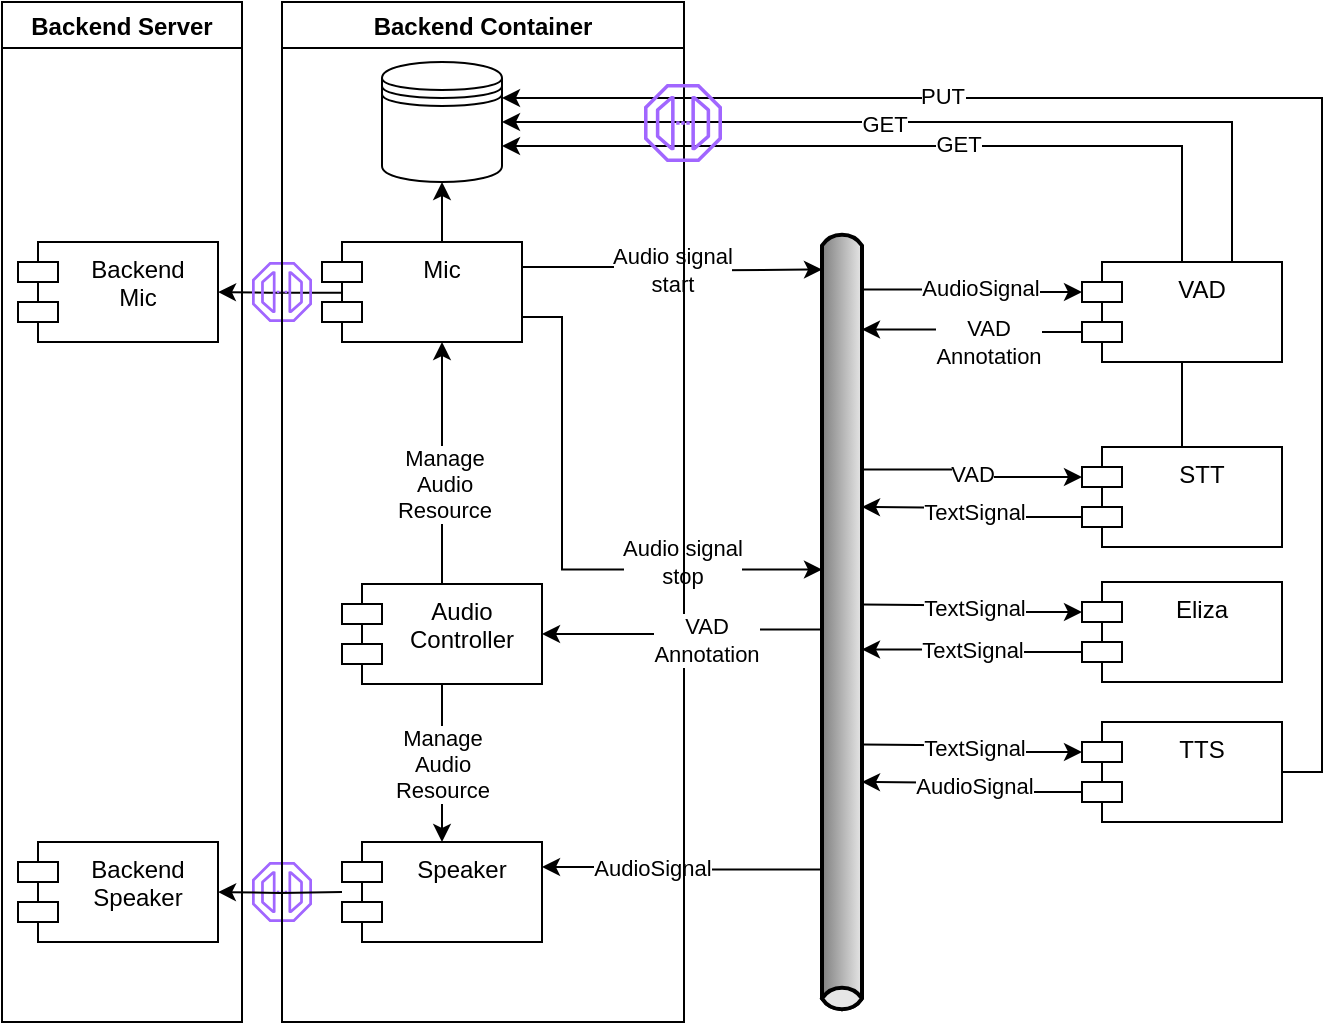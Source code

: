 <mxfile version="15.7.3" type="device"><diagram id="Zr7V08PuUnPLeEfGgtiN" name="Page-1"><mxGraphModel dx="1172" dy="686" grid="1" gridSize="10" guides="1" tooltips="1" connect="1" arrows="1" fold="1" page="1" pageScale="1" pageWidth="1169" pageHeight="827" math="0" shadow="0"><root><mxCell id="0"/><mxCell id="1" parent="0"/><mxCell id="j-qPLIsldFIht5pisLqD-39" value="" style="sketch=0;outlineConnect=0;fontColor=#232F3E;gradientColor=none;fillColor=#A166FF;strokeColor=none;dashed=0;verticalLabelPosition=bottom;verticalAlign=top;align=center;html=1;fontSize=12;fontStyle=0;aspect=fixed;pointerEvents=1;shape=mxgraph.aws4.endpoint;" parent="1" vertex="1"><mxGeometry x="145" y="440" width="30" height="30" as="geometry"/></mxCell><mxCell id="j-qPLIsldFIht5pisLqD-59" style="edgeStyle=orthogonalEdgeStyle;rounded=0;orthogonalLoop=1;jettySize=auto;html=1;exitX=0.105;exitY=0.507;exitDx=0;exitDy=0;entryX=1;entryY=0.5;entryDx=0;entryDy=0;exitPerimeter=0;" parent="1" source="j-qPLIsldFIht5pisLqD-2" target="j-qPLIsldFIht5pisLqD-1" edge="1"><mxGeometry relative="1" as="geometry"/></mxCell><mxCell id="j-qPLIsldFIht5pisLqD-31" value="Audio signal&lt;br&gt;start" style="edgeStyle=orthogonalEdgeStyle;rounded=0;orthogonalLoop=1;jettySize=auto;html=1;exitX=1;exitY=0.25;exitDx=0;exitDy=0;entryX=0;entryY=1;entryDx=80;entryDy=0;entryPerimeter=0;" parent="1" source="j-qPLIsldFIht5pisLqD-2" edge="1"><mxGeometry relative="1" as="geometry"><mxPoint x="430" y="143.75" as="targetPoint"/></mxGeometry></mxCell><mxCell id="j-qPLIsldFIht5pisLqD-34" style="edgeStyle=orthogonalEdgeStyle;rounded=0;orthogonalLoop=1;jettySize=auto;html=1;exitX=0.5;exitY=0;exitDx=0;exitDy=0;entryX=0.5;entryY=1;entryDx=0;entryDy=0;" parent="1" source="j-qPLIsldFIht5pisLqD-2" target="j-qPLIsldFIht5pisLqD-33" edge="1"><mxGeometry relative="1" as="geometry"/></mxCell><mxCell id="j-qPLIsldFIht5pisLqD-2" value="Mic&#10;" style="shape=module;align=left;spacingLeft=20;align=center;verticalAlign=top;" parent="1" vertex="1"><mxGeometry x="180" y="130" width="100" height="50" as="geometry"/></mxCell><mxCell id="j-qPLIsldFIht5pisLqD-10" value="" style="sketch=0;outlineConnect=0;fontColor=#232F3E;gradientColor=none;fillColor=#A166FF;strokeColor=none;dashed=0;verticalLabelPosition=bottom;verticalAlign=top;align=center;html=1;fontSize=12;fontStyle=0;aspect=fixed;pointerEvents=1;shape=mxgraph.aws4.endpoint;" parent="1" vertex="1"><mxGeometry x="145" y="140" width="30" height="30" as="geometry"/></mxCell><mxCell id="j-qPLIsldFIht5pisLqD-21" style="edgeStyle=orthogonalEdgeStyle;rounded=0;orthogonalLoop=1;jettySize=auto;html=1;entryX=0;entryY=0;entryDx=0;entryDy=15;entryPerimeter=0;exitX=0;exitY=0;exitDx=30;exitDy=0;exitPerimeter=0;" parent="1" source="j-qPLIsldFIht5pisLqD-11" target="j-qPLIsldFIht5pisLqD-17" edge="1"><mxGeometry relative="1" as="geometry"><mxPoint x="450" y="155" as="sourcePoint"/></mxGeometry></mxCell><mxCell id="j-qPLIsldFIht5pisLqD-22" value="AudioSignal" style="edgeLabel;html=1;align=center;verticalAlign=middle;resizable=0;points=[];" parent="j-qPLIsldFIht5pisLqD-21" vertex="1" connectable="0"><mxGeometry x="-0.154" y="1" relative="1" as="geometry"><mxPoint x="12" as="offset"/></mxGeometry></mxCell><mxCell id="j-qPLIsldFIht5pisLqD-25" value="VAD" style="edgeStyle=orthogonalEdgeStyle;rounded=0;orthogonalLoop=1;jettySize=auto;html=1;exitX=0;exitY=0;exitDx=120;exitDy=0;exitPerimeter=0;entryX=0;entryY=0;entryDx=0;entryDy=15;entryPerimeter=0;" parent="1" source="j-qPLIsldFIht5pisLqD-11" target="j-qPLIsldFIht5pisLqD-18" edge="1"><mxGeometry relative="1" as="geometry"><mxPoint x="450" y="242.5" as="sourcePoint"/></mxGeometry></mxCell><mxCell id="j-qPLIsldFIht5pisLqD-52" style="edgeStyle=orthogonalEdgeStyle;rounded=0;orthogonalLoop=1;jettySize=auto;html=1;exitX=0;exitY=1;exitDx=320;exitDy=0;exitPerimeter=0;entryX=1;entryY=0.25;entryDx=0;entryDy=0;" parent="1" source="j-qPLIsldFIht5pisLqD-11" target="j-qPLIsldFIht5pisLqD-37" edge="1"><mxGeometry relative="1" as="geometry"/></mxCell><mxCell id="j-qPLIsldFIht5pisLqD-53" value="AudioSignal" style="edgeLabel;html=1;align=center;verticalAlign=middle;resizable=0;points=[];" parent="j-qPLIsldFIht5pisLqD-52" vertex="1" connectable="0"><mxGeometry x="0.227" relative="1" as="geometry"><mxPoint as="offset"/></mxGeometry></mxCell><mxCell id="j-qPLIsldFIht5pisLqD-11" value="" style="strokeWidth=2;strokeColor=#000000;dashed=0;align=center;html=1;fontSize=8;shape=mxgraph.eip.messageChannel;rotation=90;" parent="1" vertex="1"><mxGeometry x="243.75" y="310" width="392.5" height="20" as="geometry"/></mxCell><mxCell id="j-qPLIsldFIht5pisLqD-23" style="edgeStyle=orthogonalEdgeStyle;rounded=0;orthogonalLoop=1;jettySize=auto;html=1;exitX=0;exitY=0;exitDx=0;exitDy=35;exitPerimeter=0;entryX=0;entryY=0;entryDx=50;entryDy=0;entryPerimeter=0;" parent="1" source="j-qPLIsldFIht5pisLqD-17" target="j-qPLIsldFIht5pisLqD-11" edge="1"><mxGeometry relative="1" as="geometry"><mxPoint x="450" y="180" as="targetPoint"/></mxGeometry></mxCell><mxCell id="j-qPLIsldFIht5pisLqD-24" value="VAD&lt;br&gt;Annotation" style="edgeLabel;html=1;align=center;verticalAlign=middle;resizable=0;points=[];" parent="j-qPLIsldFIht5pisLqD-23" vertex="1" connectable="0"><mxGeometry x="-0.311" relative="1" as="geometry"><mxPoint x="-9" y="5" as="offset"/></mxGeometry></mxCell><mxCell id="j-qPLIsldFIht5pisLqD-35" style="edgeStyle=orthogonalEdgeStyle;rounded=0;orthogonalLoop=1;jettySize=auto;html=1;exitX=0.75;exitY=0;exitDx=0;exitDy=0;entryX=1;entryY=0.5;entryDx=0;entryDy=0;" parent="1" source="j-qPLIsldFIht5pisLqD-17" target="j-qPLIsldFIht5pisLqD-33" edge="1"><mxGeometry relative="1" as="geometry"/></mxCell><mxCell id="j-qPLIsldFIht5pisLqD-69" value="GET" style="edgeLabel;html=1;align=center;verticalAlign=middle;resizable=0;points=[];" parent="j-qPLIsldFIht5pisLqD-35" vertex="1" connectable="0"><mxGeometry x="0.124" y="1" relative="1" as="geometry"><mxPoint as="offset"/></mxGeometry></mxCell><mxCell id="j-qPLIsldFIht5pisLqD-26" value="TextSignal" style="edgeStyle=orthogonalEdgeStyle;rounded=0;orthogonalLoop=1;jettySize=auto;html=1;exitX=0;exitY=0;exitDx=0;exitDy=35;exitPerimeter=0;entryX=0;entryY=0;entryDx=110;entryDy=0;entryPerimeter=0;" parent="1" source="j-qPLIsldFIht5pisLqD-18" edge="1"><mxGeometry relative="1" as="geometry"><mxPoint x="450" y="262.5" as="targetPoint"/></mxGeometry></mxCell><mxCell id="j-qPLIsldFIht5pisLqD-36" style="edgeStyle=orthogonalEdgeStyle;rounded=0;orthogonalLoop=1;jettySize=auto;html=1;exitX=0.5;exitY=0;exitDx=0;exitDy=0;entryX=1;entryY=0.7;entryDx=0;entryDy=0;" parent="1" source="j-qPLIsldFIht5pisLqD-18" target="j-qPLIsldFIht5pisLqD-33" edge="1"><mxGeometry relative="1" as="geometry"/></mxCell><mxCell id="j-qPLIsldFIht5pisLqD-70" value="GET" style="edgeLabel;html=1;align=center;verticalAlign=middle;resizable=0;points=[];" parent="j-qPLIsldFIht5pisLqD-36" vertex="1" connectable="0"><mxGeometry x="0.07" y="-1" relative="1" as="geometry"><mxPoint as="offset"/></mxGeometry></mxCell><mxCell id="j-qPLIsldFIht5pisLqD-18" value="STT&#10;" style="shape=module;align=left;spacingLeft=20;align=center;verticalAlign=top;" parent="1" vertex="1"><mxGeometry x="560" y="232.5" width="100" height="50" as="geometry"/></mxCell><mxCell id="j-qPLIsldFIht5pisLqD-32" value="Audio signal&lt;br&gt;stop" style="edgeStyle=orthogonalEdgeStyle;rounded=0;orthogonalLoop=1;jettySize=auto;html=1;exitX=1;exitY=0.75;exitDx=0;exitDy=0;entryX=0;entryY=1;entryDx=170;entryDy=0;entryPerimeter=0;" parent="1" source="j-qPLIsldFIht5pisLqD-2" target="j-qPLIsldFIht5pisLqD-11" edge="1"><mxGeometry x="0.493" y="4" relative="1" as="geometry"><mxPoint x="430" y="168" as="targetPoint"/><mxPoint x="350" y="152.5" as="sourcePoint"/><Array as="points"><mxPoint x="300" y="168"/><mxPoint x="300" y="294"/></Array><mxPoint as="offset"/></mxGeometry></mxCell><mxCell id="j-qPLIsldFIht5pisLqD-17" value="VAD&#10;" style="shape=module;align=left;spacingLeft=20;align=center;verticalAlign=top;" parent="1" vertex="1"><mxGeometry x="560" y="140" width="100" height="50" as="geometry"/></mxCell><mxCell id="j-qPLIsldFIht5pisLqD-60" style="edgeStyle=orthogonalEdgeStyle;rounded=0;orthogonalLoop=1;jettySize=auto;html=1;" parent="1" target="j-qPLIsldFIht5pisLqD-40" edge="1"><mxGeometry relative="1" as="geometry"><mxPoint x="190" y="455" as="sourcePoint"/><mxPoint x="190" y="455" as="targetPoint"/></mxGeometry></mxCell><mxCell id="j-qPLIsldFIht5pisLqD-40" value="Backend&#10;Speaker" style="shape=module;align=left;spacingLeft=20;align=center;verticalAlign=top;" parent="1" vertex="1"><mxGeometry x="28" y="430" width="100" height="50" as="geometry"/></mxCell><mxCell id="j-qPLIsldFIht5pisLqD-41" value="TextSignal" style="edgeStyle=orthogonalEdgeStyle;rounded=0;orthogonalLoop=1;jettySize=auto;html=1;exitX=0;exitY=0;exitDx=120;exitDy=0;exitPerimeter=0;entryX=0;entryY=0;entryDx=0;entryDy=15;entryPerimeter=0;" parent="1" target="j-qPLIsldFIht5pisLqD-43" edge="1"><mxGeometry relative="1" as="geometry"><mxPoint x="450" y="311.25" as="sourcePoint"/></mxGeometry></mxCell><mxCell id="j-qPLIsldFIht5pisLqD-42" value="TextSignal" style="edgeStyle=orthogonalEdgeStyle;rounded=0;orthogonalLoop=1;jettySize=auto;html=1;exitX=0;exitY=0;exitDx=0;exitDy=35;exitPerimeter=0;entryX=0;entryY=0;entryDx=210;entryDy=0;entryPerimeter=0;" parent="1" source="j-qPLIsldFIht5pisLqD-43" target="j-qPLIsldFIht5pisLqD-11" edge="1"><mxGeometry relative="1" as="geometry"><mxPoint x="450" y="330" as="targetPoint"/></mxGeometry></mxCell><mxCell id="j-qPLIsldFIht5pisLqD-43" value="Eliza" style="shape=module;align=left;spacingLeft=20;align=center;verticalAlign=top;" parent="1" vertex="1"><mxGeometry x="560" y="300" width="100" height="50" as="geometry"/></mxCell><mxCell id="j-qPLIsldFIht5pisLqD-48" value="TextSignal" style="edgeStyle=orthogonalEdgeStyle;rounded=0;orthogonalLoop=1;jettySize=auto;html=1;exitX=0;exitY=0;exitDx=120;exitDy=0;exitPerimeter=0;entryX=0;entryY=0;entryDx=0;entryDy=15;entryPerimeter=0;" parent="1" target="j-qPLIsldFIht5pisLqD-50" edge="1"><mxGeometry relative="1" as="geometry"><mxPoint x="450" y="381.25" as="sourcePoint"/></mxGeometry></mxCell><mxCell id="j-qPLIsldFIht5pisLqD-49" value="AudioSignal" style="edgeStyle=orthogonalEdgeStyle;rounded=0;orthogonalLoop=1;jettySize=auto;html=1;exitX=0;exitY=0;exitDx=0;exitDy=35;exitPerimeter=0;entryX=0;entryY=0;entryDx=110;entryDy=0;entryPerimeter=0;" parent="1" source="j-qPLIsldFIht5pisLqD-50" edge="1"><mxGeometry relative="1" as="geometry"><mxPoint x="450" y="400" as="targetPoint"/></mxGeometry></mxCell><mxCell id="yQ8AR5ug0YSdqoUTDfor-1" style="edgeStyle=orthogonalEdgeStyle;rounded=0;orthogonalLoop=1;jettySize=auto;html=1;exitX=1;exitY=0.5;exitDx=0;exitDy=0;entryX=1;entryY=0.3;entryDx=0;entryDy=0;" parent="1" source="j-qPLIsldFIht5pisLqD-50" target="j-qPLIsldFIht5pisLqD-33" edge="1"><mxGeometry relative="1" as="geometry"/></mxCell><mxCell id="yQ8AR5ug0YSdqoUTDfor-2" value="PUT" style="edgeLabel;html=1;align=center;verticalAlign=middle;resizable=0;points=[];" parent="yQ8AR5ug0YSdqoUTDfor-1" vertex="1" connectable="0"><mxGeometry x="0.426" y="-1" relative="1" as="geometry"><mxPoint as="offset"/></mxGeometry></mxCell><mxCell id="j-qPLIsldFIht5pisLqD-50" value="TTS" style="shape=module;align=left;spacingLeft=20;align=center;verticalAlign=top;" parent="1" vertex="1"><mxGeometry x="560" y="370" width="100" height="50" as="geometry"/></mxCell><mxCell id="j-qPLIsldFIht5pisLqD-56" value="Backend Container" style="swimlane;" parent="1" vertex="1"><mxGeometry x="160" y="10" width="201" height="510" as="geometry"/></mxCell><mxCell id="j-qPLIsldFIht5pisLqD-33" value="" style="shape=datastore;whiteSpace=wrap;html=1;" parent="j-qPLIsldFIht5pisLqD-56" vertex="1"><mxGeometry x="50" y="30" width="60" height="60" as="geometry"/></mxCell><mxCell id="j-qPLIsldFIht5pisLqD-57" value="" style="sketch=0;outlineConnect=0;fontColor=#232F3E;gradientColor=none;fillColor=#A166FF;strokeColor=none;dashed=0;verticalLabelPosition=bottom;verticalAlign=top;align=center;html=1;fontSize=12;fontStyle=0;aspect=fixed;pointerEvents=1;shape=mxgraph.aws4.endpoint;" parent="j-qPLIsldFIht5pisLqD-56" vertex="1"><mxGeometry x="181" y="41" width="39" height="39" as="geometry"/></mxCell><mxCell id="iSaLiZYjbmYRpGfgyJRL-5" value="Manage&lt;br&gt;Audio&lt;br&gt;Resource" style="edgeStyle=orthogonalEdgeStyle;rounded=0;orthogonalLoop=1;jettySize=auto;html=1;exitX=0.5;exitY=1;exitDx=0;exitDy=0;entryX=0.5;entryY=0;entryDx=0;entryDy=0;" parent="j-qPLIsldFIht5pisLqD-56" source="iSaLiZYjbmYRpGfgyJRL-1" target="j-qPLIsldFIht5pisLqD-37" edge="1"><mxGeometry relative="1" as="geometry"/></mxCell><mxCell id="iSaLiZYjbmYRpGfgyJRL-1" value="Audio&#10;Controller" style="shape=module;align=left;spacingLeft=20;align=center;verticalAlign=top;" parent="j-qPLIsldFIht5pisLqD-56" vertex="1"><mxGeometry x="30" y="291" width="100" height="50" as="geometry"/></mxCell><mxCell id="j-qPLIsldFIht5pisLqD-37" value="Speaker" style="shape=module;align=left;spacingLeft=20;align=center;verticalAlign=top;" parent="j-qPLIsldFIht5pisLqD-56" vertex="1"><mxGeometry x="30" y="420" width="100" height="50" as="geometry"/></mxCell><mxCell id="j-qPLIsldFIht5pisLqD-61" value="Backend Server" style="swimlane;" parent="1" vertex="1"><mxGeometry x="20" y="10" width="120" height="510" as="geometry"/></mxCell><mxCell id="j-qPLIsldFIht5pisLqD-1" value="Backend&#10;Mic" style="shape=module;align=left;spacingLeft=20;align=center;verticalAlign=top;" parent="j-qPLIsldFIht5pisLqD-61" vertex="1"><mxGeometry x="8" y="120" width="100" height="50" as="geometry"/></mxCell><mxCell id="iSaLiZYjbmYRpGfgyJRL-2" style="edgeStyle=orthogonalEdgeStyle;rounded=0;orthogonalLoop=1;jettySize=auto;html=1;entryX=1;entryY=0.5;entryDx=0;entryDy=0;exitX=0;exitY=1;exitDx=200;exitDy=0;exitPerimeter=0;" parent="1" source="j-qPLIsldFIht5pisLqD-11" target="iSaLiZYjbmYRpGfgyJRL-1" edge="1"><mxGeometry relative="1" as="geometry"><mxPoint x="460" y="183.75" as="targetPoint"/><mxPoint x="430" y="345" as="sourcePoint"/></mxGeometry></mxCell><mxCell id="iSaLiZYjbmYRpGfgyJRL-3" value="VAD&lt;br&gt;Annotation" style="edgeLabel;html=1;align=center;verticalAlign=middle;resizable=0;points=[];" parent="iSaLiZYjbmYRpGfgyJRL-2" vertex="1" connectable="0"><mxGeometry x="-0.311" relative="1" as="geometry"><mxPoint x="-9" y="5" as="offset"/></mxGeometry></mxCell><mxCell id="iSaLiZYjbmYRpGfgyJRL-4" style="edgeStyle=orthogonalEdgeStyle;rounded=0;orthogonalLoop=1;jettySize=auto;html=1;exitX=0.5;exitY=0;exitDx=0;exitDy=0;" parent="1" source="iSaLiZYjbmYRpGfgyJRL-1" edge="1"><mxGeometry relative="1" as="geometry"><mxPoint x="240" y="180" as="targetPoint"/></mxGeometry></mxCell><mxCell id="iSaLiZYjbmYRpGfgyJRL-6" value="Manage&lt;br&gt;Audio&lt;br&gt;Resource" style="edgeLabel;html=1;align=center;verticalAlign=middle;resizable=0;points=[];" parent="iSaLiZYjbmYRpGfgyJRL-4" vertex="1" connectable="0"><mxGeometry x="-0.171" y="-1" relative="1" as="geometry"><mxPoint as="offset"/></mxGeometry></mxCell></root></mxGraphModel></diagram></mxfile>